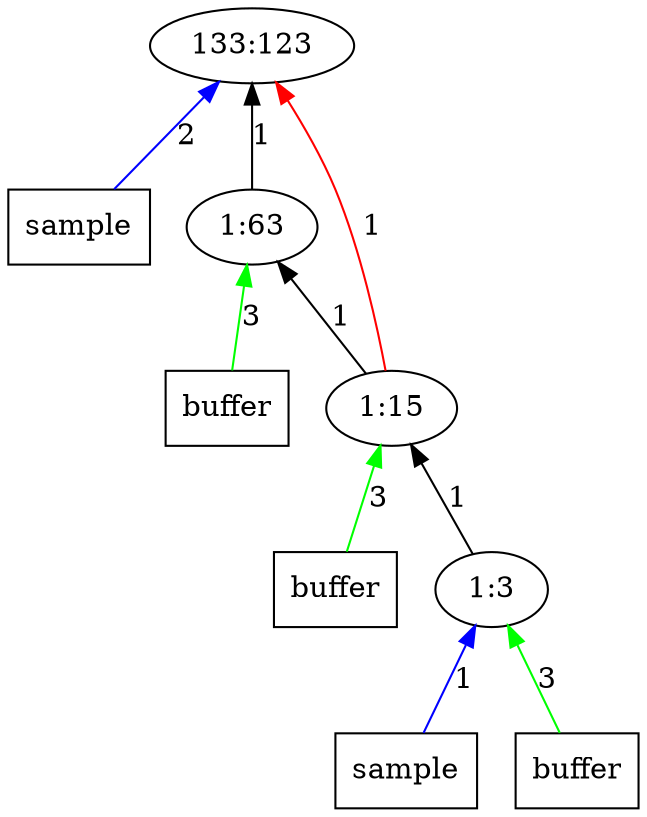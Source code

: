 digraph Tree{
	rankdir="BT"
	x11 -> 1 [label = "2", color = "blue"];
	x11 [label = "sample", shape = "box"];
	1 [label = "133:123"];
	2 -> 1 [label = "1", color = "black"];
	x22 -> 2 [label = "3", color = "green"];
	x22 [label = "buffer", shape = "box"];
	2 [label = "1:63"];
	x32 -> 3 [label = "3", color = "green"];
	x32 [label = "buffer", shape = "box"];
	3 -> 2 [label = "1", color = "black"];
	3 -> 1 [label = "1", color = "red"];
	3 [label = "1:15"];
	4 -> 3 [label = "1", color = "black"];
	x41 -> 4 [label = "1", color = "blue"];
	x41 [label = "sample", shape = "box"];
	x42 -> 4 [label = "3", color = "green"];
	x42 [label = "buffer", shape = "box"];
	4 [label = "1:3"];
}

